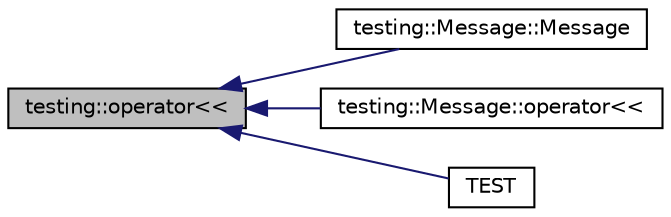 digraph "testing::operator&lt;&lt;"
{
  edge [fontname="Helvetica",fontsize="10",labelfontname="Helvetica",labelfontsize="10"];
  node [fontname="Helvetica",fontsize="10",shape=record];
  rankdir="LR";
  Node1247 [label="testing::operator\<\<",height=0.2,width=0.4,color="black", fillcolor="grey75", style="filled", fontcolor="black"];
  Node1247 -> Node1248 [dir="back",color="midnightblue",fontsize="10",style="solid",fontname="Helvetica"];
  Node1248 [label="testing::Message::Message",height=0.2,width=0.4,color="black", fillcolor="white", style="filled",URL="$d2/da9/classtesting_1_1_message.html#a9de694ca239486809fc99fbbea8ac21d"];
  Node1247 -> Node1249 [dir="back",color="midnightblue",fontsize="10",style="solid",fontname="Helvetica"];
  Node1249 [label="testing::Message::operator\<\<",height=0.2,width=0.4,color="black", fillcolor="white", style="filled",URL="$d2/da9/classtesting_1_1_message.html#a3e1e04f23b1bdfe18adfd59928296346"];
  Node1247 -> Node1250 [dir="back",color="midnightblue",fontsize="10",style="solid",fontname="Helvetica"];
  Node1250 [label="TEST",height=0.2,width=0.4,color="black", fillcolor="white", style="filled",URL="$df/d01/gtest__unittest_8cc.html#a3cfb4c4e94683c4677706c53ab52fb8e"];
}
